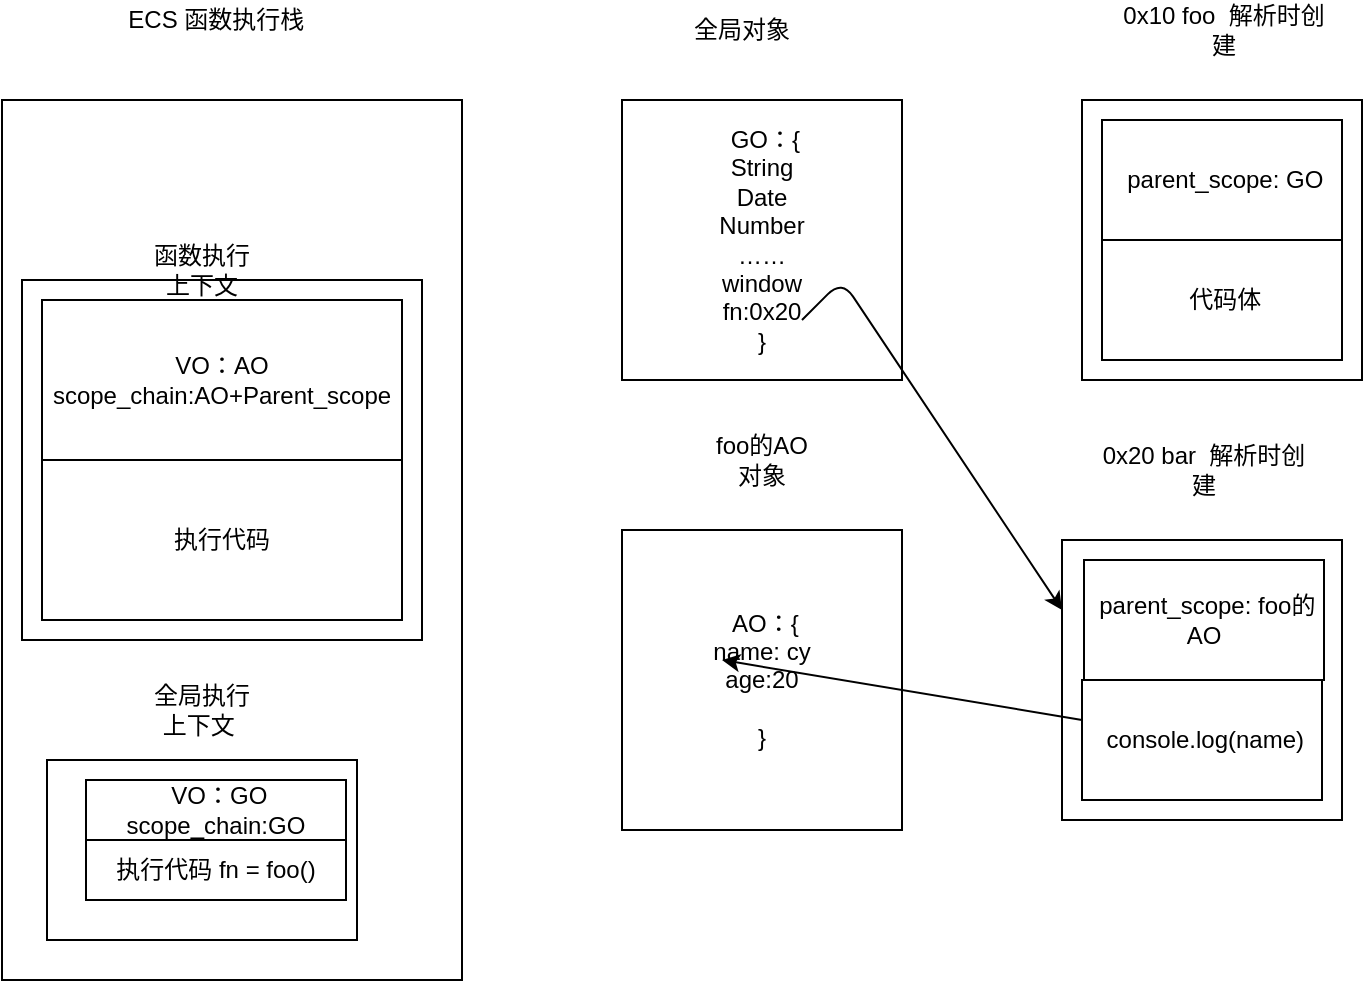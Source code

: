<mxfile>
    <diagram id="zW6vZ7ePiue0_mPMlm_C" name="Page-1">
        <mxGraphModel dx="818" dy="624" grid="1" gridSize="10" guides="1" tooltips="1" connect="1" arrows="1" fold="1" page="1" pageScale="1" pageWidth="900" pageHeight="1600" math="0" shadow="0">
            <root>
                <mxCell id="0"/>
                <mxCell id="1" parent="0"/>
                <mxCell id="2" value="" style="rounded=0;whiteSpace=wrap;html=1;" parent="1" vertex="1">
                    <mxGeometry x="50" y="200" width="230" height="440" as="geometry"/>
                </mxCell>
                <mxCell id="3" value="&amp;nbsp;ECS 函数执行栈" style="text;html=1;align=center;verticalAlign=middle;resizable=0;points=[];autosize=1;strokeColor=none;fillColor=none;" parent="1" vertex="1">
                    <mxGeometry x="100" y="150" width="110" height="20" as="geometry"/>
                </mxCell>
                <mxCell id="4" value="" style="rounded=0;whiteSpace=wrap;html=1;" parent="1" vertex="1">
                    <mxGeometry x="72.5" y="530" width="155" height="90" as="geometry"/>
                </mxCell>
                <mxCell id="7" value="全局执行上下文&amp;nbsp;" style="text;html=1;strokeColor=none;fillColor=none;align=center;verticalAlign=middle;whiteSpace=wrap;rounded=0;" parent="1" vertex="1">
                    <mxGeometry x="120" y="490" width="60" height="30" as="geometry"/>
                </mxCell>
                <mxCell id="9" value="&amp;nbsp;VO：GO&lt;br&gt;scope_chain:GO" style="rounded=0;whiteSpace=wrap;html=1;" parent="1" vertex="1">
                    <mxGeometry x="92" y="540" width="130" height="30" as="geometry"/>
                </mxCell>
                <mxCell id="10" value="执行代码 fn = foo()" style="rounded=0;whiteSpace=wrap;html=1;" parent="1" vertex="1">
                    <mxGeometry x="92" y="570" width="130" height="30" as="geometry"/>
                </mxCell>
                <mxCell id="11" value="&amp;nbsp;GO：{&lt;br&gt;String&lt;br&gt;Date&lt;br&gt;Number&lt;br&gt;……&lt;br&gt;window&lt;br&gt;fn:0x20&lt;br&gt;}" style="rounded=0;whiteSpace=wrap;html=1;" parent="1" vertex="1">
                    <mxGeometry x="360" y="200" width="140" height="140" as="geometry"/>
                </mxCell>
                <mxCell id="13" value="全局对象" style="text;html=1;strokeColor=none;fillColor=none;align=center;verticalAlign=middle;whiteSpace=wrap;rounded=0;" parent="1" vertex="1">
                    <mxGeometry x="390" y="150" width="60" height="30" as="geometry"/>
                </mxCell>
                <mxCell id="15" value="" style="rounded=0;whiteSpace=wrap;html=1;" parent="1" vertex="1">
                    <mxGeometry x="590" y="200" width="140" height="140" as="geometry"/>
                </mxCell>
                <mxCell id="16" value="0x10 foo&amp;nbsp; 解析时创建" style="text;html=1;strokeColor=none;fillColor=none;align=center;verticalAlign=middle;whiteSpace=wrap;rounded=0;" parent="1" vertex="1">
                    <mxGeometry x="606" y="150" width="110" height="30" as="geometry"/>
                </mxCell>
                <mxCell id="17" value="&amp;nbsp;parent_scope: GO" style="rounded=0;whiteSpace=wrap;html=1;" parent="1" vertex="1">
                    <mxGeometry x="600" y="210" width="120" height="60" as="geometry"/>
                </mxCell>
                <mxCell id="18" value="&amp;nbsp;代码体" style="rounded=0;whiteSpace=wrap;html=1;" parent="1" vertex="1">
                    <mxGeometry x="600" y="270" width="120" height="60" as="geometry"/>
                </mxCell>
                <mxCell id="19" value="" style="rounded=0;whiteSpace=wrap;html=1;" parent="1" vertex="1">
                    <mxGeometry x="60" y="290" width="200" height="180" as="geometry"/>
                </mxCell>
                <mxCell id="20" value="VO：AO&lt;br&gt;scope_chain:AO+Parent_scope" style="rounded=0;whiteSpace=wrap;html=1;" parent="1" vertex="1">
                    <mxGeometry x="70" y="300" width="180" height="80" as="geometry"/>
                </mxCell>
                <mxCell id="22" value="函数执行上下文" style="text;html=1;strokeColor=none;fillColor=none;align=center;verticalAlign=middle;whiteSpace=wrap;rounded=0;" parent="1" vertex="1">
                    <mxGeometry x="120" y="270" width="60" height="30" as="geometry"/>
                </mxCell>
                <mxCell id="23" value="&amp;nbsp;执行代码&amp;nbsp;" style="rounded=0;whiteSpace=wrap;html=1;" parent="1" vertex="1">
                    <mxGeometry x="70" y="380" width="180" height="80" as="geometry"/>
                </mxCell>
                <mxCell id="24" value="&amp;nbsp;AO：{&lt;br&gt;name: cy&lt;br&gt;age:20&lt;br&gt;&lt;br&gt;}" style="rounded=0;whiteSpace=wrap;html=1;" parent="1" vertex="1">
                    <mxGeometry x="360" y="415" width="140" height="150" as="geometry"/>
                </mxCell>
                <mxCell id="25" value="" style="rounded=0;whiteSpace=wrap;html=1;" parent="1" vertex="1">
                    <mxGeometry x="580" y="420" width="140" height="140" as="geometry"/>
                </mxCell>
                <mxCell id="26" value="0x20 bar&amp;nbsp; 解析时创建" style="text;html=1;strokeColor=none;fillColor=none;align=center;verticalAlign=middle;whiteSpace=wrap;rounded=0;" parent="1" vertex="1">
                    <mxGeometry x="596" y="370" width="110" height="30" as="geometry"/>
                </mxCell>
                <mxCell id="27" value="&amp;nbsp;parent_scope: foo的AO" style="rounded=0;whiteSpace=wrap;html=1;" parent="1" vertex="1">
                    <mxGeometry x="591" y="430" width="120" height="60" as="geometry"/>
                </mxCell>
                <mxCell id="28" value="&amp;nbsp;console.log(name)" style="rounded=0;whiteSpace=wrap;html=1;" parent="1" vertex="1">
                    <mxGeometry x="590" y="490" width="120" height="60" as="geometry"/>
                </mxCell>
                <mxCell id="29" value="foo的AO对象" style="text;html=1;strokeColor=none;fillColor=none;align=center;verticalAlign=middle;whiteSpace=wrap;rounded=0;" parent="1" vertex="1">
                    <mxGeometry x="400" y="365" width="60" height="30" as="geometry"/>
                </mxCell>
                <mxCell id="30" value="" style="endArrow=classic;html=1;entryX=0;entryY=0.25;entryDx=0;entryDy=0;" parent="1" target="25" edge="1">
                    <mxGeometry width="50" height="50" relative="1" as="geometry">
                        <mxPoint x="450" y="310" as="sourcePoint"/>
                        <mxPoint x="500" y="260" as="targetPoint"/>
                        <Array as="points">
                            <mxPoint x="470" y="290"/>
                        </Array>
                    </mxGeometry>
                </mxCell>
                <mxCell id="35" value="" style="endArrow=classic;html=1;" parent="1" source="28" edge="1">
                    <mxGeometry width="50" height="50" relative="1" as="geometry">
                        <mxPoint x="360" y="530" as="sourcePoint"/>
                        <mxPoint x="410" y="480" as="targetPoint"/>
                    </mxGeometry>
                </mxCell>
            </root>
        </mxGraphModel>
    </diagram>
</mxfile>